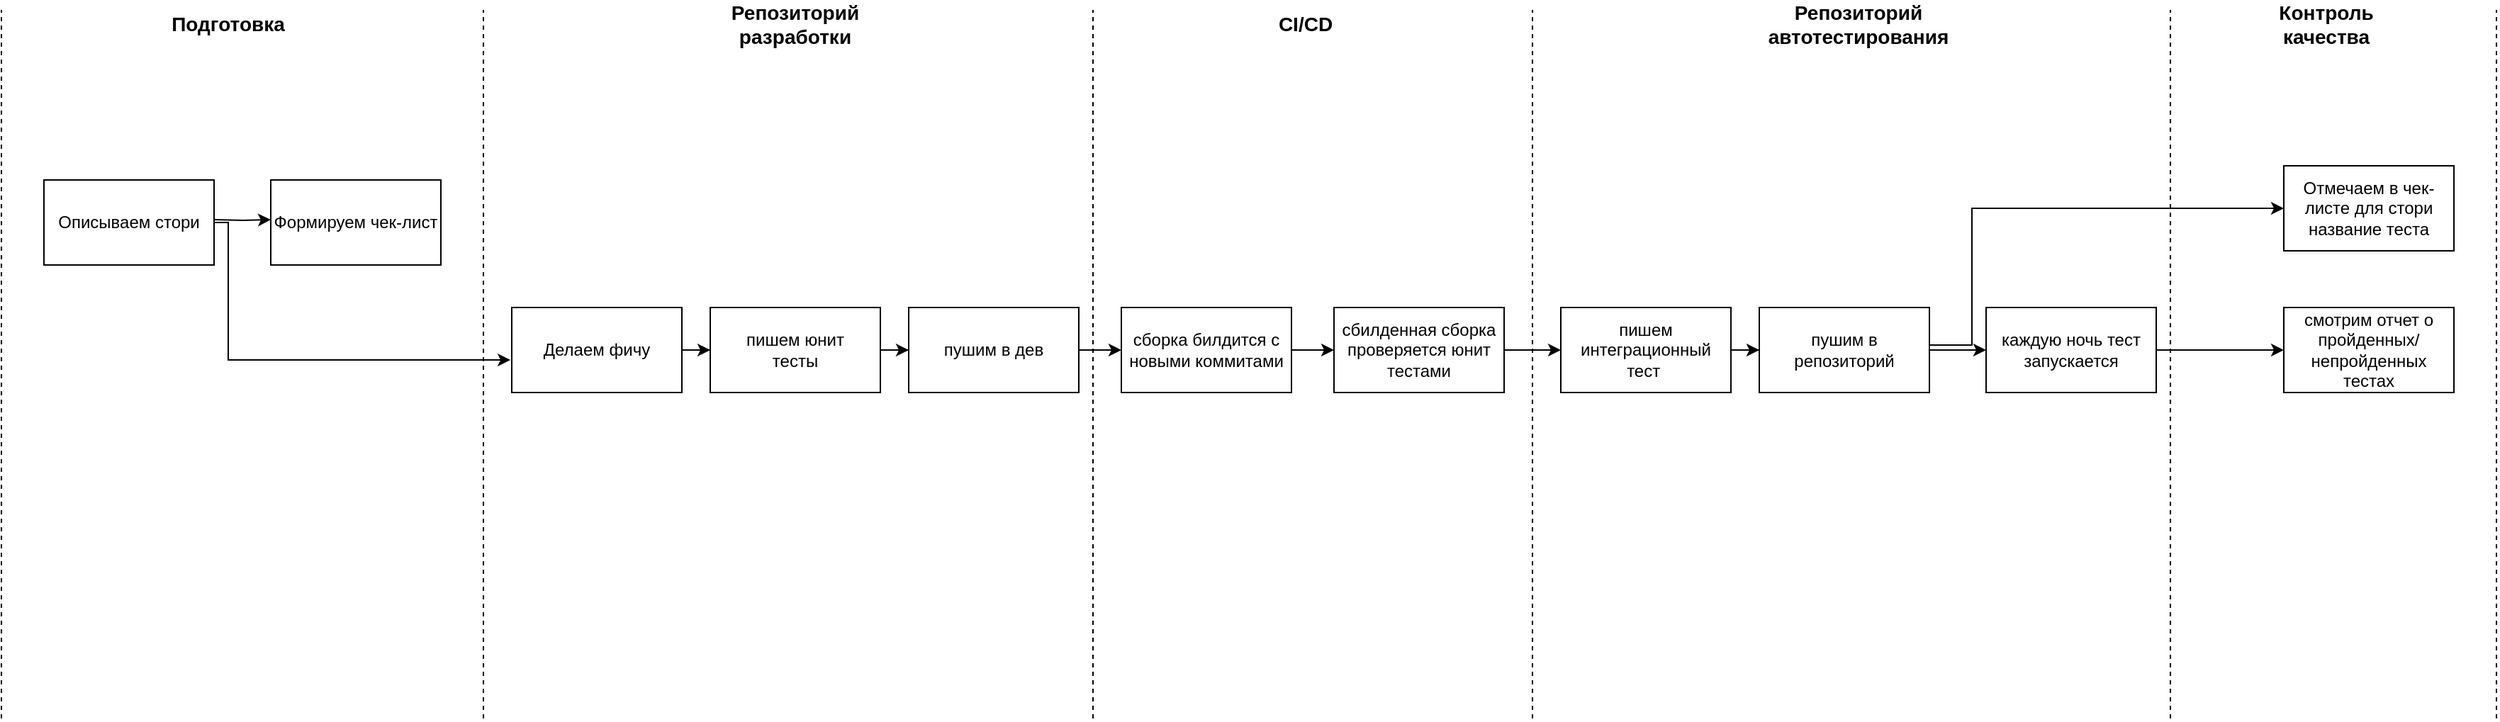 <mxfile version="13.9.9" type="device"><diagram id="TIBQbywYhlbxTP7OXvUO" name="Page-1"><mxGraphModel dx="3022" dy="2652" grid="1" gridSize="10" guides="1" tooltips="1" connect="1" arrows="1" fold="1" page="1" pageScale="1" pageWidth="850" pageHeight="1100" math="0" shadow="0"><root><mxCell id="0"/><mxCell id="1" parent="0"/><mxCell id="57qUk_B4dmG-fU44DcnM-1" style="edgeStyle=orthogonalEdgeStyle;rounded=0;orthogonalLoop=1;jettySize=auto;html=1;entryX=0;entryY=0.5;entryDx=0;entryDy=0;" edge="1" parent="1" source="F9jbk5R4xopR_FbheujB-9" target="F9jbk5R4xopR_FbheujB-10"><mxGeometry relative="1" as="geometry"/></mxCell><mxCell id="F9jbk5R4xopR_FbheujB-9" value="Делаем фичу" style="rounded=0;whiteSpace=wrap;html=1;" parent="1" vertex="1"><mxGeometry x="40" y="90" width="120" height="60" as="geometry"/></mxCell><mxCell id="57qUk_B4dmG-fU44DcnM-3" style="edgeStyle=orthogonalEdgeStyle;rounded=0;orthogonalLoop=1;jettySize=auto;html=1;" edge="1" parent="1" source="F9jbk5R4xopR_FbheujB-10" target="57qUk_B4dmG-fU44DcnM-2"><mxGeometry relative="1" as="geometry"/></mxCell><mxCell id="F9jbk5R4xopR_FbheujB-10" value="пишем юнит &lt;br&gt;тесты" style="rounded=0;whiteSpace=wrap;html=1;" parent="1" vertex="1"><mxGeometry x="180" y="90" width="120" height="60" as="geometry"/></mxCell><mxCell id="57qUk_B4dmG-fU44DcnM-5" style="edgeStyle=orthogonalEdgeStyle;rounded=0;orthogonalLoop=1;jettySize=auto;html=1;entryX=0;entryY=0.5;entryDx=0;entryDy=0;" edge="1" parent="1" source="57qUk_B4dmG-fU44DcnM-2" target="57qUk_B4dmG-fU44DcnM-21"><mxGeometry relative="1" as="geometry"/></mxCell><mxCell id="57qUk_B4dmG-fU44DcnM-2" value="пушим в дев" style="rounded=0;whiteSpace=wrap;html=1;" vertex="1" parent="1"><mxGeometry x="320" y="90" width="120" height="60" as="geometry"/></mxCell><mxCell id="57qUk_B4dmG-fU44DcnM-7" style="edgeStyle=orthogonalEdgeStyle;rounded=0;orthogonalLoop=1;jettySize=auto;html=1;entryX=0;entryY=0.5;entryDx=0;entryDy=0;" edge="1" parent="1" source="57qUk_B4dmG-fU44DcnM-4" target="57qUk_B4dmG-fU44DcnM-6"><mxGeometry relative="1" as="geometry"/></mxCell><mxCell id="57qUk_B4dmG-fU44DcnM-18" style="edgeStyle=orthogonalEdgeStyle;rounded=0;orthogonalLoop=1;jettySize=auto;html=1;exitX=1.003;exitY=0.441;exitDx=0;exitDy=0;entryX=0;entryY=0.5;entryDx=0;entryDy=0;exitPerimeter=0;" edge="1" parent="1" source="57qUk_B4dmG-fU44DcnM-6" target="57qUk_B4dmG-fU44DcnM-17"><mxGeometry relative="1" as="geometry"><Array as="points"><mxPoint x="1070" y="117"/><mxPoint x="1070" y="20"/></Array></mxGeometry></mxCell><mxCell id="57qUk_B4dmG-fU44DcnM-4" value="пишем интеграционный тест&amp;nbsp;" style="rounded=0;whiteSpace=wrap;html=1;" vertex="1" parent="1"><mxGeometry x="780" y="90" width="120" height="60" as="geometry"/></mxCell><mxCell id="57qUk_B4dmG-fU44DcnM-9" style="edgeStyle=orthogonalEdgeStyle;rounded=0;orthogonalLoop=1;jettySize=auto;html=1;" edge="1" parent="1" source="57qUk_B4dmG-fU44DcnM-6" target="57qUk_B4dmG-fU44DcnM-8"><mxGeometry relative="1" as="geometry"/></mxCell><mxCell id="57qUk_B4dmG-fU44DcnM-6" value="пушим в репозиторий" style="rounded=0;whiteSpace=wrap;html=1;" vertex="1" parent="1"><mxGeometry x="920" y="90" width="120" height="60" as="geometry"/></mxCell><mxCell id="57qUk_B4dmG-fU44DcnM-11" style="edgeStyle=orthogonalEdgeStyle;rounded=0;orthogonalLoop=1;jettySize=auto;html=1;entryX=0;entryY=0.5;entryDx=0;entryDy=0;" edge="1" parent="1" source="57qUk_B4dmG-fU44DcnM-8" target="57qUk_B4dmG-fU44DcnM-10"><mxGeometry relative="1" as="geometry"/></mxCell><mxCell id="57qUk_B4dmG-fU44DcnM-8" value="каждую ночь тест запускается" style="rounded=0;whiteSpace=wrap;html=1;" vertex="1" parent="1"><mxGeometry x="1080" y="90" width="120" height="60" as="geometry"/></mxCell><mxCell id="57qUk_B4dmG-fU44DcnM-10" value="смотрим отчет о пройденных/непройденных тестах" style="rounded=0;whiteSpace=wrap;html=1;" vertex="1" parent="1"><mxGeometry x="1290" y="90" width="120" height="60" as="geometry"/></mxCell><mxCell id="57qUk_B4dmG-fU44DcnM-14" style="edgeStyle=orthogonalEdgeStyle;rounded=0;orthogonalLoop=1;jettySize=auto;html=1;entryX=0;entryY=0.5;entryDx=0;entryDy=0;" edge="1" parent="1"><mxGeometry relative="1" as="geometry"><mxPoint x="-170" y="28" as="sourcePoint"/><mxPoint x="-130" y="28" as="targetPoint"/></mxGeometry></mxCell><mxCell id="57qUk_B4dmG-fU44DcnM-16" style="edgeStyle=orthogonalEdgeStyle;rounded=0;orthogonalLoop=1;jettySize=auto;html=1;exitX=1;exitY=0.5;exitDx=0;exitDy=0;entryX=-0.008;entryY=0.617;entryDx=0;entryDy=0;entryPerimeter=0;" edge="1" parent="1" source="57qUk_B4dmG-fU44DcnM-12" target="F9jbk5R4xopR_FbheujB-9"><mxGeometry relative="1" as="geometry"><Array as="points"><mxPoint x="-160" y="30"/><mxPoint x="-160" y="127"/></Array></mxGeometry></mxCell><mxCell id="57qUk_B4dmG-fU44DcnM-12" value="Описываем стори" style="rounded=0;whiteSpace=wrap;html=1;" vertex="1" parent="1"><mxGeometry x="-290" width="120" height="60" as="geometry"/></mxCell><mxCell id="57qUk_B4dmG-fU44DcnM-13" value="Формируем чек-лист" style="rounded=0;whiteSpace=wrap;html=1;" vertex="1" parent="1"><mxGeometry x="-130" width="120" height="60" as="geometry"/></mxCell><mxCell id="57qUk_B4dmG-fU44DcnM-17" value="Отмечаем в чек-листе для стори название теста" style="rounded=0;whiteSpace=wrap;html=1;" vertex="1" parent="1"><mxGeometry x="1290" y="-10" width="120" height="60" as="geometry"/></mxCell><mxCell id="57qUk_B4dmG-fU44DcnM-19" value="" style="endArrow=none;dashed=1;html=1;" edge="1" parent="1"><mxGeometry width="50" height="50" relative="1" as="geometry"><mxPoint x="20" y="380" as="sourcePoint"/><mxPoint x="20" y="-120" as="targetPoint"/></mxGeometry></mxCell><mxCell id="57qUk_B4dmG-fU44DcnM-20" value="" style="endArrow=none;dashed=1;html=1;" edge="1" parent="1"><mxGeometry width="50" height="50" relative="1" as="geometry"><mxPoint x="450" y="380" as="sourcePoint"/><mxPoint x="450" y="-120" as="targetPoint"/></mxGeometry></mxCell><mxCell id="57qUk_B4dmG-fU44DcnM-23" style="edgeStyle=orthogonalEdgeStyle;rounded=0;orthogonalLoop=1;jettySize=auto;html=1;entryX=0;entryY=0.5;entryDx=0;entryDy=0;" edge="1" parent="1" source="57qUk_B4dmG-fU44DcnM-21" target="57qUk_B4dmG-fU44DcnM-22"><mxGeometry relative="1" as="geometry"/></mxCell><mxCell id="57qUk_B4dmG-fU44DcnM-21" value="сборка билдится с новыми коммитами" style="rounded=0;whiteSpace=wrap;html=1;" vertex="1" parent="1"><mxGeometry x="470" y="90" width="120" height="60" as="geometry"/></mxCell><mxCell id="57qUk_B4dmG-fU44DcnM-25" style="edgeStyle=orthogonalEdgeStyle;rounded=0;orthogonalLoop=1;jettySize=auto;html=1;entryX=0;entryY=0.5;entryDx=0;entryDy=0;" edge="1" parent="1" source="57qUk_B4dmG-fU44DcnM-22" target="57qUk_B4dmG-fU44DcnM-4"><mxGeometry relative="1" as="geometry"/></mxCell><mxCell id="57qUk_B4dmG-fU44DcnM-22" value="сбилденная сборка проверяется юнит тестами" style="rounded=0;whiteSpace=wrap;html=1;" vertex="1" parent="1"><mxGeometry x="620" y="90" width="120" height="60" as="geometry"/></mxCell><mxCell id="57qUk_B4dmG-fU44DcnM-24" value="" style="endArrow=none;dashed=1;html=1;" edge="1" parent="1"><mxGeometry width="50" height="50" relative="1" as="geometry"><mxPoint x="760" y="380" as="sourcePoint"/><mxPoint x="760" y="-120" as="targetPoint"/></mxGeometry></mxCell><mxCell id="57qUk_B4dmG-fU44DcnM-26" value="" style="endArrow=none;dashed=1;html=1;" edge="1" parent="1"><mxGeometry width="50" height="50" relative="1" as="geometry"><mxPoint x="1210" y="380" as="sourcePoint"/><mxPoint x="1210" y="-120" as="targetPoint"/></mxGeometry></mxCell><mxCell id="57qUk_B4dmG-fU44DcnM-27" value="&lt;span style=&quot;font-size: 14px&quot;&gt;Подготовка&lt;/span&gt;" style="text;html=1;strokeColor=none;fillColor=none;align=center;verticalAlign=middle;whiteSpace=wrap;rounded=0;fontStyle=1" vertex="1" parent="1"><mxGeometry x="-180" y="-120" width="40" height="20" as="geometry"/></mxCell><mxCell id="57qUk_B4dmG-fU44DcnM-28" value="" style="endArrow=none;dashed=1;html=1;" edge="1" parent="1"><mxGeometry width="50" height="50" relative="1" as="geometry"><mxPoint x="-320" y="380" as="sourcePoint"/><mxPoint x="-320" y="-120" as="targetPoint"/></mxGeometry></mxCell><mxCell id="57qUk_B4dmG-fU44DcnM-29" value="&lt;span style=&quot;font-size: 14px&quot;&gt;Репозиторий разработки&lt;/span&gt;" style="text;html=1;strokeColor=none;fillColor=none;align=center;verticalAlign=middle;whiteSpace=wrap;rounded=0;fontStyle=1" vertex="1" parent="1"><mxGeometry x="220" y="-120" width="40" height="20" as="geometry"/></mxCell><mxCell id="57qUk_B4dmG-fU44DcnM-30" value="&lt;span style=&quot;font-size: 14px&quot;&gt;Репозиторий автотестирования&lt;/span&gt;" style="text;html=1;strokeColor=none;fillColor=none;align=center;verticalAlign=middle;whiteSpace=wrap;rounded=0;fontStyle=1" vertex="1" parent="1"><mxGeometry x="970" y="-120" width="40" height="20" as="geometry"/></mxCell><mxCell id="57qUk_B4dmG-fU44DcnM-31" value="&lt;span style=&quot;font-size: 14px&quot;&gt;CI/CD&lt;/span&gt;" style="text;html=1;strokeColor=none;fillColor=none;align=center;verticalAlign=middle;whiteSpace=wrap;rounded=0;fontStyle=1" vertex="1" parent="1"><mxGeometry x="580" y="-120" width="40" height="20" as="geometry"/></mxCell><mxCell id="57qUk_B4dmG-fU44DcnM-32" value="&lt;span style=&quot;font-size: 14px&quot;&gt;Контроль качества&lt;/span&gt;" style="text;html=1;strokeColor=none;fillColor=none;align=center;verticalAlign=middle;whiteSpace=wrap;rounded=0;fontStyle=1" vertex="1" parent="1"><mxGeometry x="1300" y="-120" width="40" height="20" as="geometry"/></mxCell><mxCell id="57qUk_B4dmG-fU44DcnM-33" value="" style="endArrow=none;dashed=1;html=1;" edge="1" parent="1"><mxGeometry width="50" height="50" relative="1" as="geometry"><mxPoint x="1440" y="380" as="sourcePoint"/><mxPoint x="1440" y="-120" as="targetPoint"/></mxGeometry></mxCell></root></mxGraphModel></diagram></mxfile>